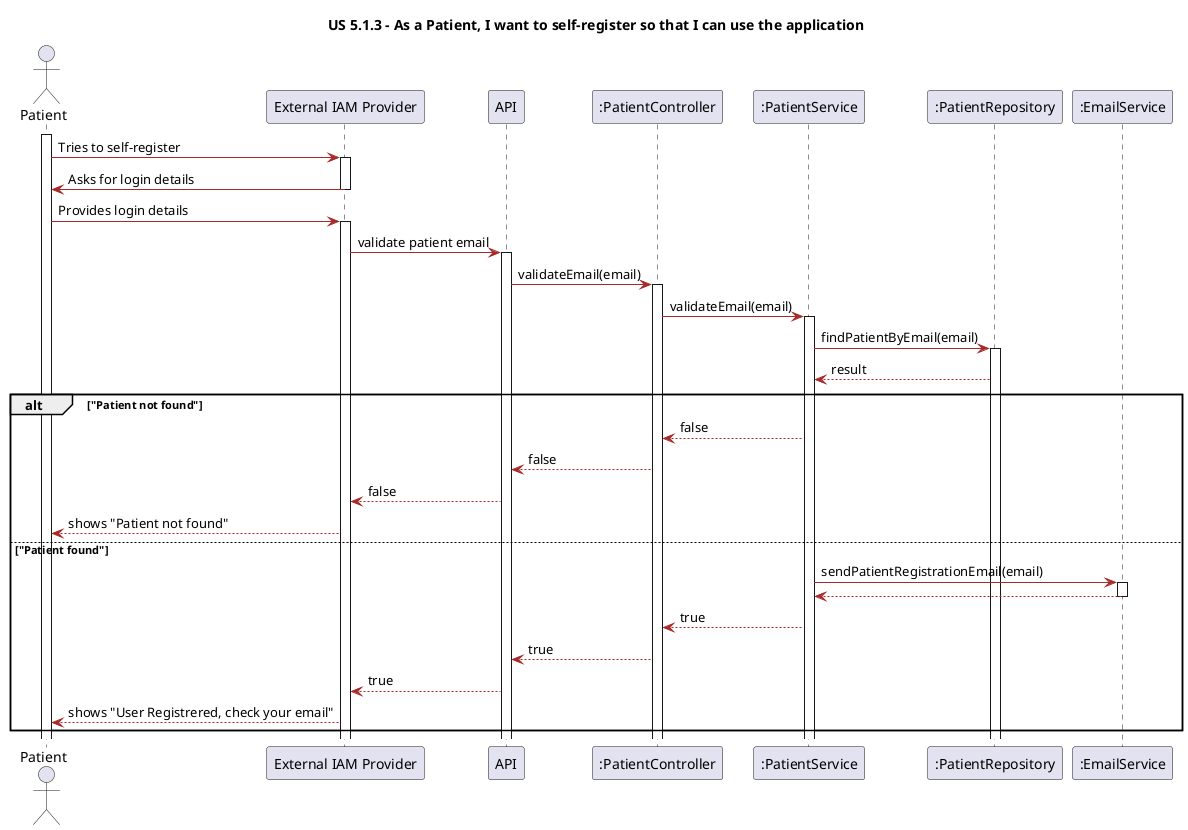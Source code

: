 @startuml


title US 5.1.3 - As a Patient, I want to self-register so that I can use the application

skinparam classAttributeIconSize 0

skinparam class {
    LifeLineBorderColor DodgerBlue
    LifeLineBackgroundColor APPLICATION
    BackgroundColor LemonChiffon
    ArrowColor Brown
    BorderColor SaddleBrown
}

skinparam packageStyle rectangle

skinparam card {
    LifeLineBorderColor DodgerBlue
    LifeLineBackgroundColor APPLICATION
    BackgroundColor LemonChiffon
    ArrowColor Brown
    BorderColor SaddleBrown
}

actor "Patient" as P

participant "External IAM Provider" as IAM
participant "API" as API
participant ":PatientController" as PC
participant ":PatientService" as PS
participant ":PatientRepository" as PR
participant ":EmailService" as ES

activate P

P -> IAM: Tries to self-register

activate IAM

IAM -> P: Asks for login details

deactivate IAM

P -> IAM: Provides login details

activate IAM

IAM -> API: validate patient email

activate API

API -> PC: validateEmail(email)

activate PC

PC -> PS: validateEmail(email)

activate PS

PS -> PR: findPatientByEmail(email)

activate PR

PR --> PS: result

alt "Patient not found"

    PS --> PC: false

    PC --> API: false

    API --> IAM: false

    IAM --> P: shows "Patient not found"

else "Patient found"

    PS -> ES: sendPatientRegistrationEmail(email)

    activate ES

    ES --> PS: 

    deactivate ES

    PS --> PC: true

    PC --> API: true

    API --> IAM: true

    IAM --> P: shows "User Registrered, check your email"
end















@enduml